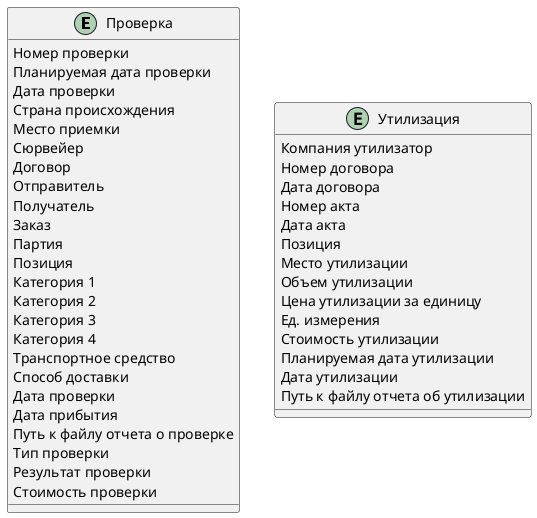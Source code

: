 @startuml
' hide the spot
' hide circle

' avoid problems with angled crows feet
skinparam linetype ortho

entity Проверка {
Номер проверки
Планируемая дата проверки
Дата проверки
Страна происхождения
Место приемки
Сюрвейер
Договор
Отправитель
Получатель
Заказ
Партия
Позиция
Категория 1
Категория 2
Категория 3
Категория 4
Транспортное средство
Способ доставки
Дата проверки
Дата прибытия
Путь к файлу отчета о проверке
Тип проверки
Результат проверки
Стоимость проверки
}

entity Утилизация {
Компания утилизатор
Номер договора
Дата договора
Номер акта
Дата акта
Позиция
Место утилизации
Объем утилизации
Цена утилизации за единицу
Ед. измерения
Стоимость утилизации
Планируемая дата утилизации
Дата утилизации
Путь к файлу отчета об утилизации
}

@enduml
